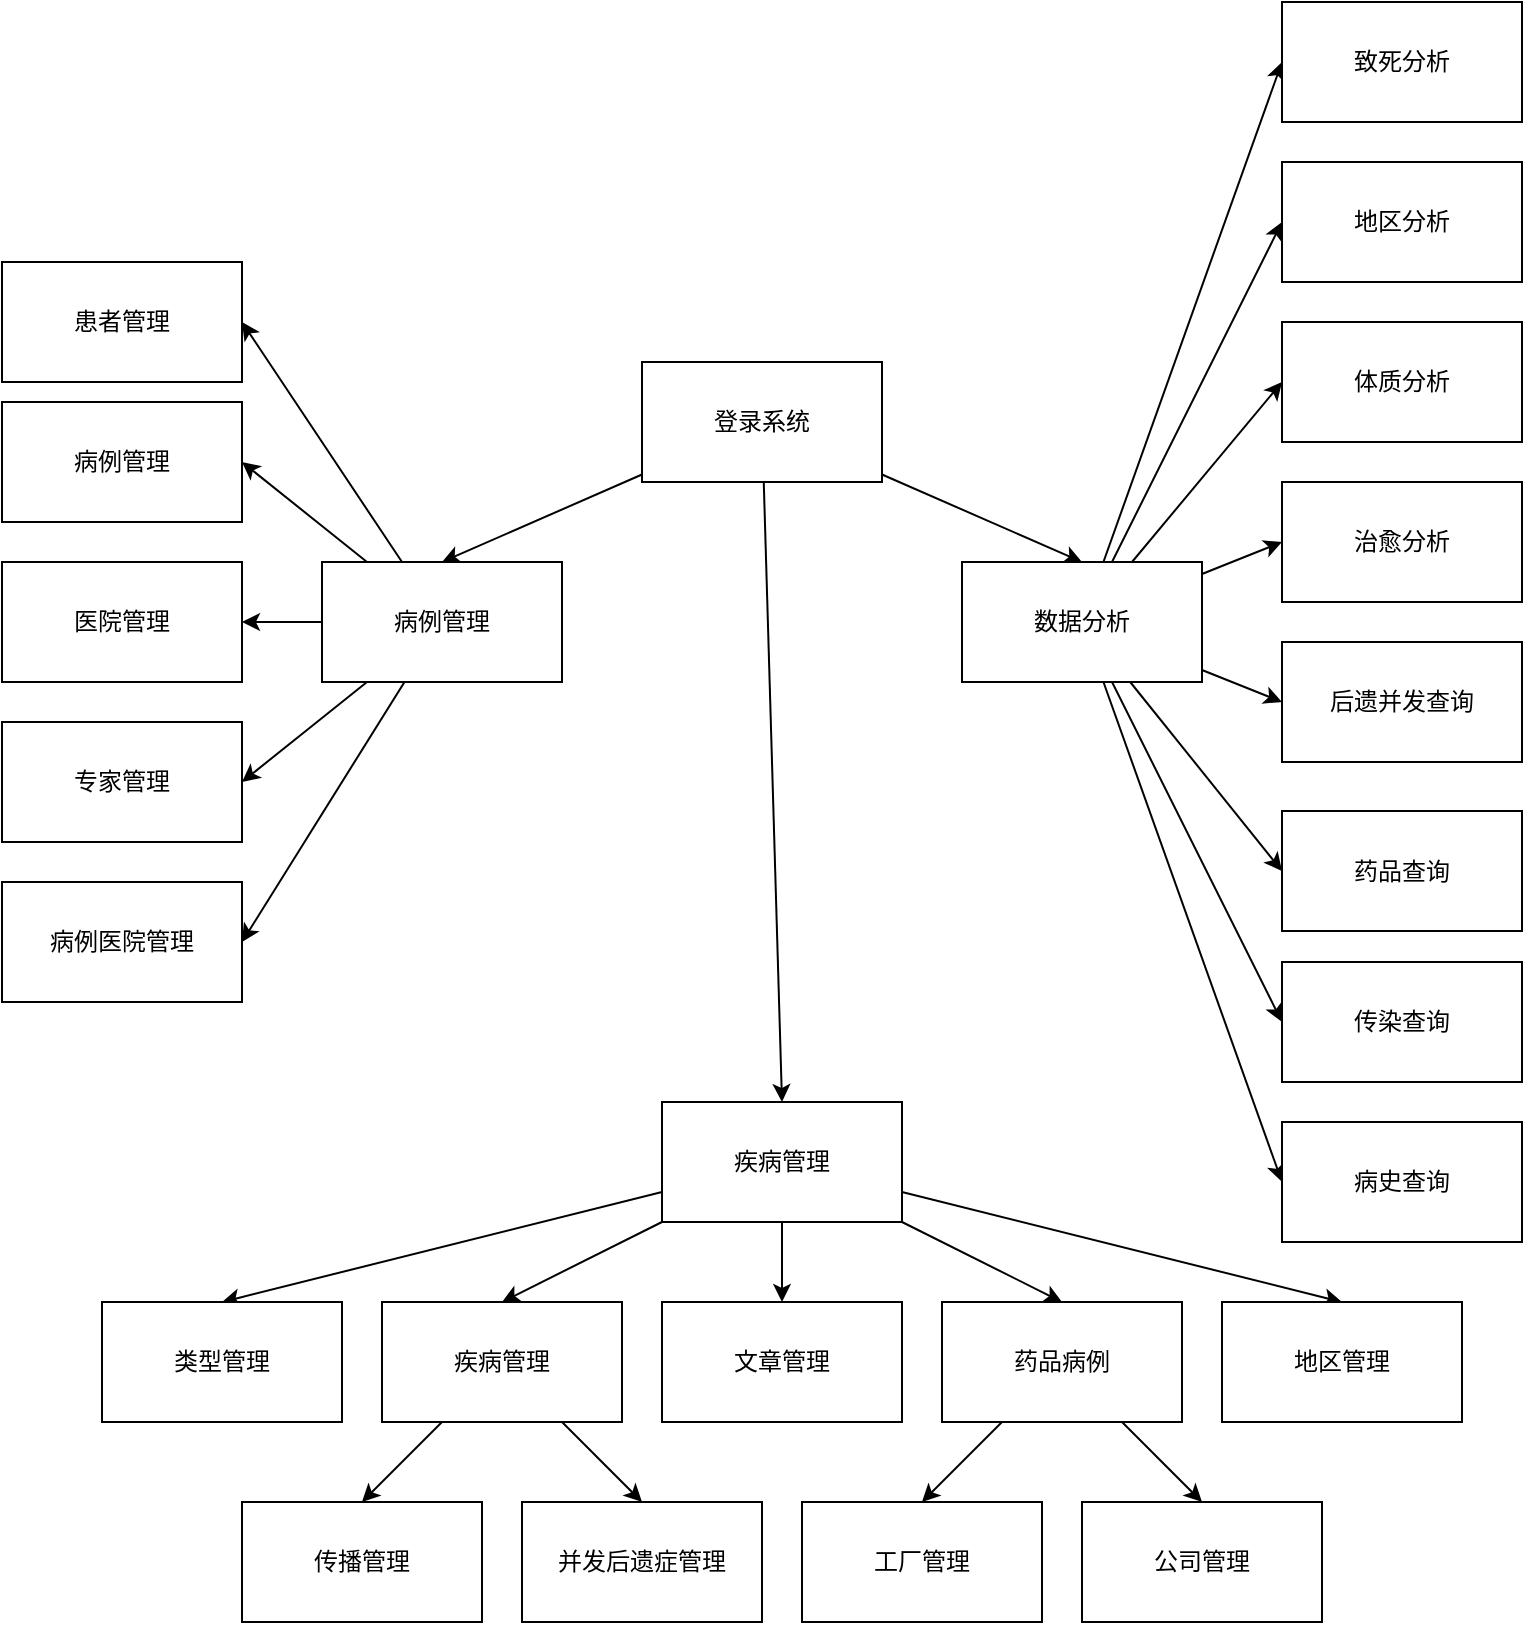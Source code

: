 <mxfile>
    <diagram id="hhwmU1f-1480alHgc0FL" name="Page-1">
        <mxGraphModel dx="1548" dy="1657" grid="1" gridSize="10" guides="1" tooltips="1" connect="1" arrows="1" fold="1" page="1" pageScale="1" pageWidth="827" pageHeight="1169" math="0" shadow="0">
            <root>
                <mxCell id="0"/>
                <mxCell id="1" parent="0"/>
                <mxCell id="6" style="edgeStyle=none;html=1;entryX=0.5;entryY=0;entryDx=0;entryDy=0;" edge="1" parent="1" source="2" target="3">
                    <mxGeometry relative="1" as="geometry"/>
                </mxCell>
                <mxCell id="7" style="edgeStyle=none;html=1;entryX=0.5;entryY=0;entryDx=0;entryDy=0;" edge="1" parent="1" source="2" target="4">
                    <mxGeometry relative="1" as="geometry"/>
                </mxCell>
                <mxCell id="8" style="edgeStyle=none;html=1;entryX=0.5;entryY=0;entryDx=0;entryDy=0;" edge="1" parent="1" source="2" target="5">
                    <mxGeometry relative="1" as="geometry"/>
                </mxCell>
                <mxCell id="2" value="登录系统" style="rounded=0;whiteSpace=wrap;html=1;" vertex="1" parent="1">
                    <mxGeometry x="360" y="140" width="120" height="60" as="geometry"/>
                </mxCell>
                <mxCell id="14" style="edgeStyle=none;html=1;entryX=1;entryY=0.5;entryDx=0;entryDy=0;" edge="1" parent="1" source="3" target="9">
                    <mxGeometry relative="1" as="geometry"/>
                </mxCell>
                <mxCell id="15" style="edgeStyle=none;html=1;entryX=1;entryY=0.5;entryDx=0;entryDy=0;" edge="1" parent="1" source="3" target="10">
                    <mxGeometry relative="1" as="geometry"/>
                </mxCell>
                <mxCell id="16" style="edgeStyle=none;html=1;" edge="1" parent="1" source="3" target="11">
                    <mxGeometry relative="1" as="geometry"/>
                </mxCell>
                <mxCell id="17" style="edgeStyle=none;html=1;entryX=1;entryY=0.5;entryDx=0;entryDy=0;" edge="1" parent="1" source="3" target="12">
                    <mxGeometry relative="1" as="geometry"/>
                </mxCell>
                <mxCell id="18" style="edgeStyle=none;html=1;entryX=1;entryY=0.5;entryDx=0;entryDy=0;" edge="1" parent="1" source="3" target="13">
                    <mxGeometry relative="1" as="geometry"/>
                </mxCell>
                <mxCell id="3" value="病例管理" style="whiteSpace=wrap;html=1;" vertex="1" parent="1">
                    <mxGeometry x="200" y="240" width="120" height="60" as="geometry"/>
                </mxCell>
                <mxCell id="43" style="edgeStyle=none;html=1;" edge="1" parent="1" source="4" target="38">
                    <mxGeometry relative="1" as="geometry"/>
                </mxCell>
                <mxCell id="44" style="edgeStyle=none;html=1;entryX=0.5;entryY=0;entryDx=0;entryDy=0;" edge="1" parent="1" source="4" target="35">
                    <mxGeometry relative="1" as="geometry"/>
                </mxCell>
                <mxCell id="45" style="edgeStyle=none;html=1;entryX=0.5;entryY=0;entryDx=0;entryDy=0;" edge="1" parent="1" source="4" target="37">
                    <mxGeometry relative="1" as="geometry"/>
                </mxCell>
                <mxCell id="46" style="edgeStyle=none;html=1;entryX=0.5;entryY=0;entryDx=0;entryDy=0;" edge="1" parent="1" source="4" target="39">
                    <mxGeometry relative="1" as="geometry"/>
                </mxCell>
                <mxCell id="47" style="edgeStyle=none;html=1;entryX=0.5;entryY=0;entryDx=0;entryDy=0;" edge="1" parent="1" source="4" target="41">
                    <mxGeometry relative="1" as="geometry"/>
                </mxCell>
                <mxCell id="4" value="疾病管理" style="whiteSpace=wrap;html=1;" vertex="1" parent="1">
                    <mxGeometry x="370" y="510" width="120" height="60" as="geometry"/>
                </mxCell>
                <mxCell id="27" style="edgeStyle=none;html=1;entryX=0;entryY=0.5;entryDx=0;entryDy=0;" edge="1" parent="1" source="5" target="23">
                    <mxGeometry relative="1" as="geometry"/>
                </mxCell>
                <mxCell id="28" style="edgeStyle=none;html=1;entryX=0;entryY=0.5;entryDx=0;entryDy=0;" edge="1" parent="1" source="5" target="24">
                    <mxGeometry relative="1" as="geometry"/>
                </mxCell>
                <mxCell id="29" style="edgeStyle=none;html=1;entryX=0;entryY=0.5;entryDx=0;entryDy=0;" edge="1" parent="1" source="5" target="22">
                    <mxGeometry relative="1" as="geometry"/>
                </mxCell>
                <mxCell id="30" style="edgeStyle=none;html=1;entryX=0;entryY=0.5;entryDx=0;entryDy=0;" edge="1" parent="1" source="5" target="20">
                    <mxGeometry relative="1" as="geometry"/>
                </mxCell>
                <mxCell id="31" style="edgeStyle=none;html=1;entryX=0;entryY=0.5;entryDx=0;entryDy=0;" edge="1" parent="1" source="5" target="19">
                    <mxGeometry relative="1" as="geometry"/>
                </mxCell>
                <mxCell id="32" style="edgeStyle=none;html=1;entryX=0;entryY=0.5;entryDx=0;entryDy=0;" edge="1" parent="1" source="5" target="25">
                    <mxGeometry relative="1" as="geometry"/>
                </mxCell>
                <mxCell id="33" style="edgeStyle=none;html=1;entryX=0;entryY=0.5;entryDx=0;entryDy=0;" edge="1" parent="1" source="5" target="26">
                    <mxGeometry relative="1" as="geometry"/>
                </mxCell>
                <mxCell id="34" style="edgeStyle=none;html=1;entryX=0;entryY=0.5;entryDx=0;entryDy=0;" edge="1" parent="1" source="5" target="21">
                    <mxGeometry relative="1" as="geometry"/>
                </mxCell>
                <mxCell id="5" value="数据分析" style="whiteSpace=wrap;html=1;" vertex="1" parent="1">
                    <mxGeometry x="520" y="240" width="120" height="60" as="geometry"/>
                </mxCell>
                <mxCell id="9" value="患者管理" style="rounded=0;whiteSpace=wrap;html=1;" vertex="1" parent="1">
                    <mxGeometry x="40" y="90" width="120" height="60" as="geometry"/>
                </mxCell>
                <mxCell id="10" value="病例管理" style="rounded=0;whiteSpace=wrap;html=1;" vertex="1" parent="1">
                    <mxGeometry x="40" y="160" width="120" height="60" as="geometry"/>
                </mxCell>
                <mxCell id="11" value="医院管理" style="rounded=0;whiteSpace=wrap;html=1;" vertex="1" parent="1">
                    <mxGeometry x="40" y="240" width="120" height="60" as="geometry"/>
                </mxCell>
                <mxCell id="12" value="专家管理" style="rounded=0;whiteSpace=wrap;html=1;" vertex="1" parent="1">
                    <mxGeometry x="40" y="320" width="120" height="60" as="geometry"/>
                </mxCell>
                <mxCell id="13" value="病例医院管理" style="rounded=0;whiteSpace=wrap;html=1;" vertex="1" parent="1">
                    <mxGeometry x="40" y="400" width="120" height="60" as="geometry"/>
                </mxCell>
                <mxCell id="19" value="地区分析" style="whiteSpace=wrap;html=1;" vertex="1" parent="1">
                    <mxGeometry x="680" y="40" width="120" height="60" as="geometry"/>
                </mxCell>
                <mxCell id="20" value="体质分析" style="whiteSpace=wrap;html=1;" vertex="1" parent="1">
                    <mxGeometry x="680" y="120" width="120" height="60" as="geometry"/>
                </mxCell>
                <mxCell id="21" value="致死分析" style="whiteSpace=wrap;html=1;" vertex="1" parent="1">
                    <mxGeometry x="680" y="-40" width="120" height="60" as="geometry"/>
                </mxCell>
                <mxCell id="22" value="治愈分析" style="whiteSpace=wrap;html=1;" vertex="1" parent="1">
                    <mxGeometry x="680" y="200" width="120" height="60" as="geometry"/>
                </mxCell>
                <mxCell id="23" value="后遗并发查询" style="whiteSpace=wrap;html=1;" vertex="1" parent="1">
                    <mxGeometry x="680" y="280" width="120" height="60" as="geometry"/>
                </mxCell>
                <mxCell id="24" value="药品查询" style="whiteSpace=wrap;html=1;" vertex="1" parent="1">
                    <mxGeometry x="680" y="364.5" width="120" height="60" as="geometry"/>
                </mxCell>
                <mxCell id="25" value="传染查询" style="whiteSpace=wrap;html=1;" vertex="1" parent="1">
                    <mxGeometry x="680" y="440" width="120" height="60" as="geometry"/>
                </mxCell>
                <mxCell id="26" value="病史查询" style="whiteSpace=wrap;html=1;" vertex="1" parent="1">
                    <mxGeometry x="680" y="520" width="120" height="60" as="geometry"/>
                </mxCell>
                <mxCell id="48" style="edgeStyle=none;html=1;entryX=0.5;entryY=0;entryDx=0;entryDy=0;" edge="1" parent="1" source="35" target="40">
                    <mxGeometry relative="1" as="geometry"/>
                </mxCell>
                <mxCell id="54" style="edgeStyle=none;html=1;entryX=0.5;entryY=0;entryDx=0;entryDy=0;" edge="1" parent="1" source="35" target="53">
                    <mxGeometry relative="1" as="geometry"/>
                </mxCell>
                <mxCell id="35" value="疾病管理" style="whiteSpace=wrap;html=1;" vertex="1" parent="1">
                    <mxGeometry x="230" y="610" width="120" height="60" as="geometry"/>
                </mxCell>
                <mxCell id="37" value="类型管理" style="whiteSpace=wrap;html=1;" vertex="1" parent="1">
                    <mxGeometry x="90" y="610" width="120" height="60" as="geometry"/>
                </mxCell>
                <mxCell id="38" value="文章管理" style="whiteSpace=wrap;html=1;" vertex="1" parent="1">
                    <mxGeometry x="370" y="610" width="120" height="60" as="geometry"/>
                </mxCell>
                <mxCell id="51" style="edgeStyle=none;html=1;entryX=0.5;entryY=0;entryDx=0;entryDy=0;" edge="1" parent="1" source="39" target="49">
                    <mxGeometry relative="1" as="geometry"/>
                </mxCell>
                <mxCell id="52" style="edgeStyle=none;html=1;entryX=0.5;entryY=0;entryDx=0;entryDy=0;" edge="1" parent="1" source="39" target="50">
                    <mxGeometry relative="1" as="geometry"/>
                </mxCell>
                <mxCell id="39" value="药品病例" style="whiteSpace=wrap;html=1;" vertex="1" parent="1">
                    <mxGeometry x="510" y="610" width="120" height="60" as="geometry"/>
                </mxCell>
                <mxCell id="40" value="并发后遗症管理" style="whiteSpace=wrap;html=1;" vertex="1" parent="1">
                    <mxGeometry x="300" y="710" width="120" height="60" as="geometry"/>
                </mxCell>
                <mxCell id="41" value="地区管理" style="whiteSpace=wrap;html=1;" vertex="1" parent="1">
                    <mxGeometry x="650" y="610" width="120" height="60" as="geometry"/>
                </mxCell>
                <mxCell id="49" value="工厂管理" style="whiteSpace=wrap;html=1;" vertex="1" parent="1">
                    <mxGeometry x="440" y="710" width="120" height="60" as="geometry"/>
                </mxCell>
                <mxCell id="50" value="公司管理" style="whiteSpace=wrap;html=1;" vertex="1" parent="1">
                    <mxGeometry x="580" y="710" width="120" height="60" as="geometry"/>
                </mxCell>
                <mxCell id="53" value="传播管理" style="whiteSpace=wrap;html=1;" vertex="1" parent="1">
                    <mxGeometry x="160" y="710" width="120" height="60" as="geometry"/>
                </mxCell>
            </root>
        </mxGraphModel>
    </diagram>
</mxfile>